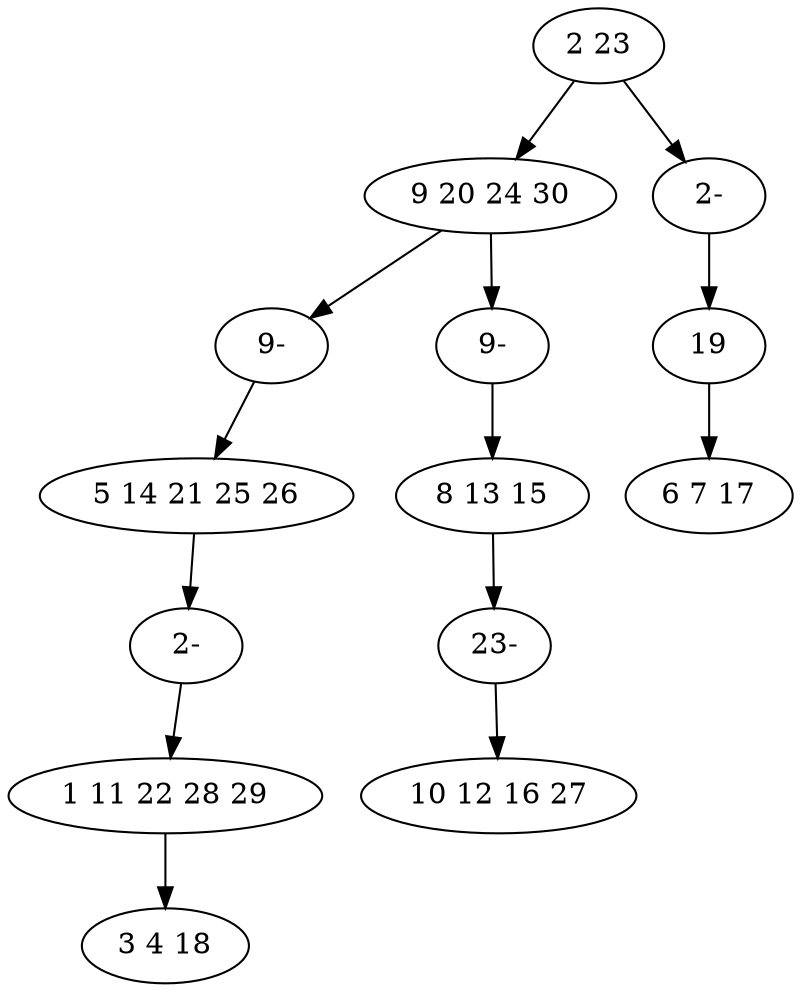 digraph true_tree {
	"0" -> "1"
	"1" -> "13"
	"1" -> "12"
	"3" -> "11"
	"2" -> "10"
	"0" -> "9"
	"6" -> "7"
	"5" -> "8"
	"9" -> "6"
	"10" -> "5"
	"11" -> "4"
	"12" -> "3"
	"13" -> "2"
	"0" [label="2 23"];
	"1" [label="9 20 24 30"];
	"2" [label="5 14 21 25 26"];
	"3" [label="8 13 15"];
	"4" [label="10 12 16 27"];
	"5" [label="1 11 22 28 29"];
	"6" [label="19"];
	"7" [label="6 7 17"];
	"8" [label="3 4 18"];
	"9" [label="2-"];
	"10" [label="2-"];
	"11" [label="23-"];
	"12" [label="9-"];
	"13" [label="9-"];
}
